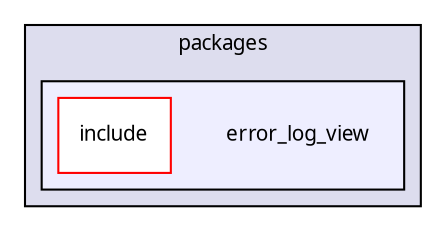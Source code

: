 digraph "packages/error_log/packages/error_log_view/" {
  compound=true
  node [ fontsize="10", fontname="FreeSans.ttf"];
  edge [ labelfontsize="10", labelfontname="FreeSans.ttf"];
  subgraph clusterdir_1ac030a6ab26cc1ed11957ed56cdd692 {
    graph [ bgcolor="#ddddee", pencolor="black", label="packages" fontname="FreeSans.ttf", fontsize="10", URL="dir_1ac030a6ab26cc1ed11957ed56cdd692.html"]
  subgraph clusterdir_ca43dce619ef816894762f52bd696091 {
    graph [ bgcolor="#eeeeff", pencolor="black", label="" URL="dir_ca43dce619ef816894762f52bd696091.html"];
    dir_ca43dce619ef816894762f52bd696091 [shape=plaintext label="error_log_view"];
    dir_f9fdf063bf9dbc028fb708f451e87abe [shape=box label="include" color="red" fillcolor="white" style="filled" URL="dir_f9fdf063bf9dbc028fb708f451e87abe.html"];
  }
  }
}

